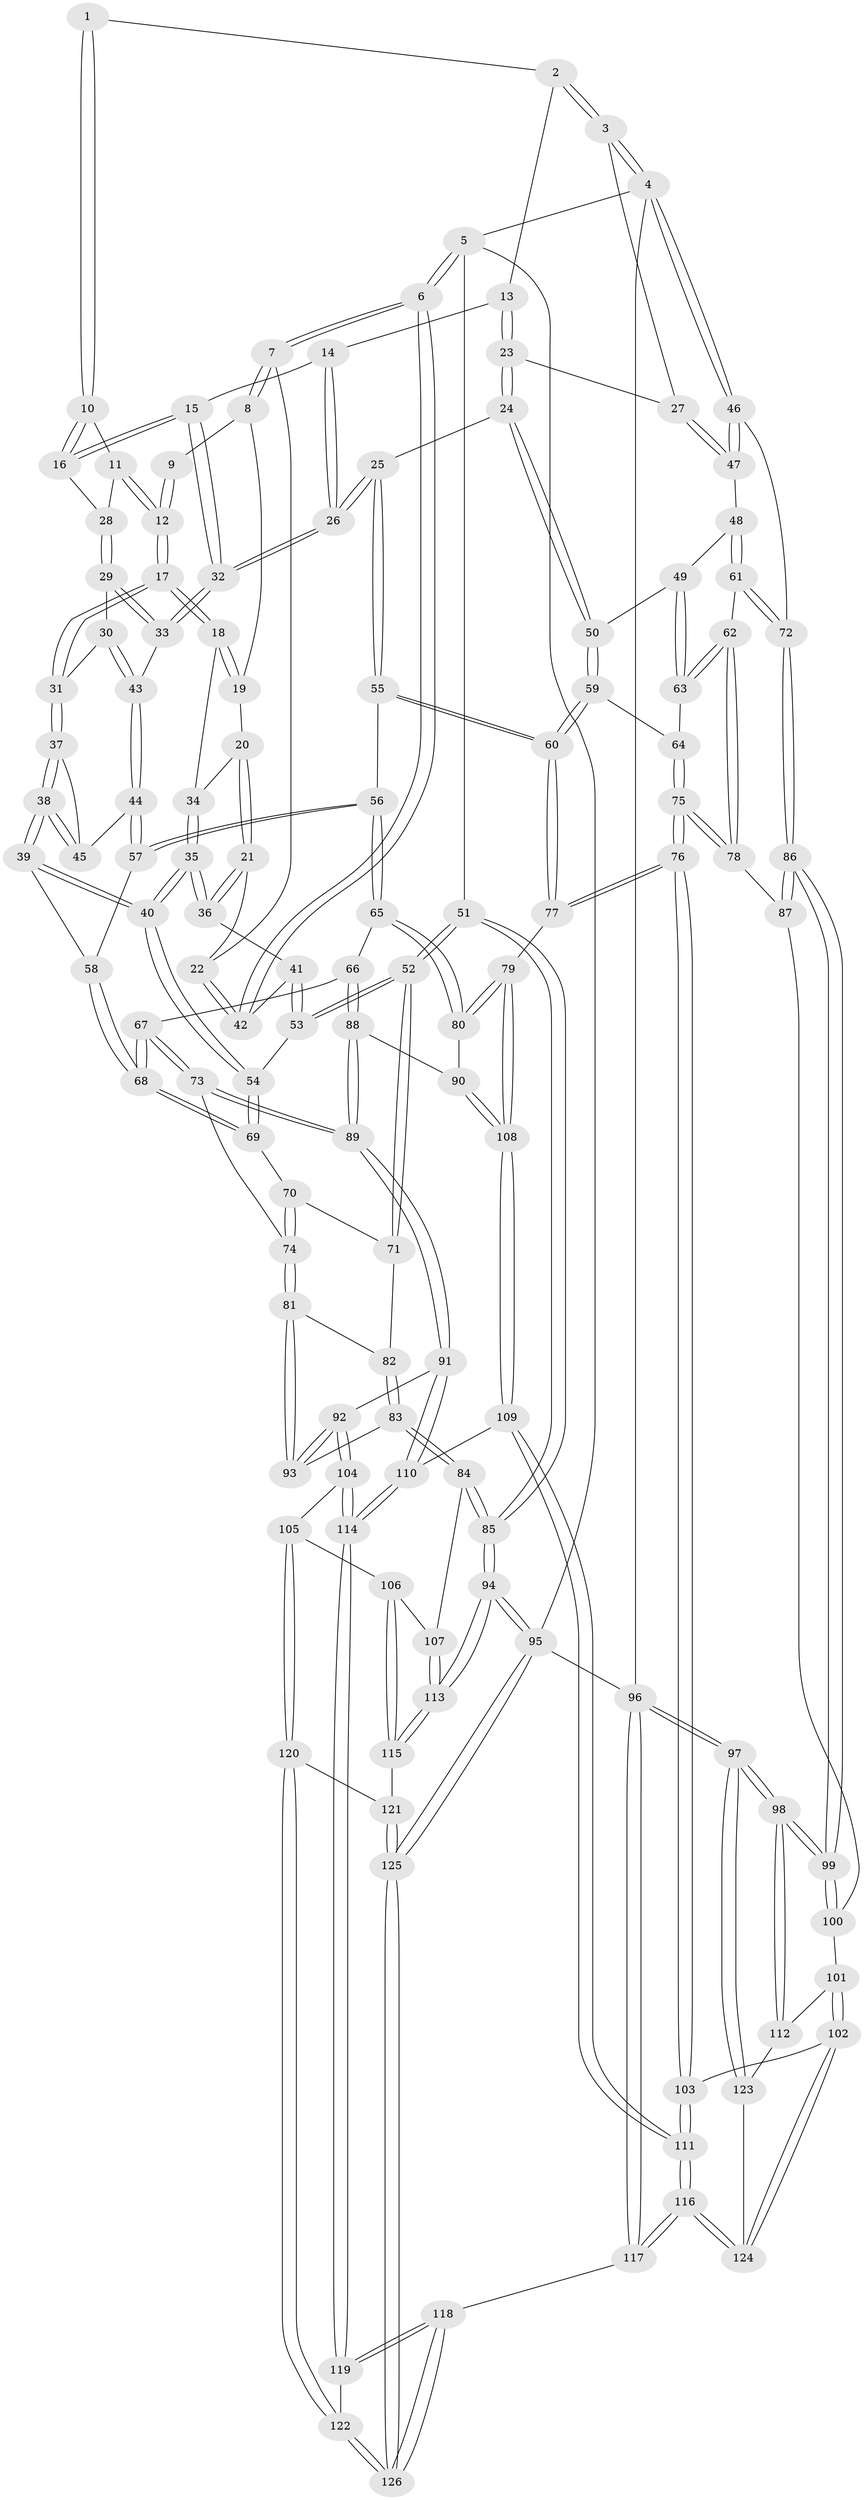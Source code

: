 // Generated by graph-tools (version 1.1) at 2025/27/03/15/25 16:27:56]
// undirected, 126 vertices, 312 edges
graph export_dot {
graph [start="1"]
  node [color=gray90,style=filled];
  1 [pos="+0.5415201808968013+0"];
  2 [pos="+0.909269943162895+0"];
  3 [pos="+1+0"];
  4 [pos="+1+0"];
  5 [pos="+0+0"];
  6 [pos="+0+0"];
  7 [pos="+0+0"];
  8 [pos="+0.24485721945656772+0"];
  9 [pos="+0.44067015959409156+0"];
  10 [pos="+0.5705319629129123+0"];
  11 [pos="+0.434567514520883+0.10773999657785137"];
  12 [pos="+0.427771929697166+0.10946385201393448"];
  13 [pos="+0.819283700706067+0.021086889963894996"];
  14 [pos="+0.766128338692836+0.05179175946645045"];
  15 [pos="+0.6231646686590628+0.10082838132459931"];
  16 [pos="+0.6066348296233437+0.08231447451422755"];
  17 [pos="+0.3915386732591708+0.13758143652904953"];
  18 [pos="+0.3540575146369283+0.1251167666385322"];
  19 [pos="+0.2969414625614511+0.017365035449746307"];
  20 [pos="+0.20889236017981339+0.15014678987717175"];
  21 [pos="+0.19022769496617503+0.1616875717281908"];
  22 [pos="+0.14298836503395845+0.13995850668520413"];
  23 [pos="+0.8692237240597896+0.16045933988699573"];
  24 [pos="+0.7234500070610337+0.28435623688174516"];
  25 [pos="+0.7217928746342293+0.28382552542688955"];
  26 [pos="+0.7187545167207079+0.28171225344966605"];
  27 [pos="+0.886896504431849+0.16394139573038638"];
  28 [pos="+0.5190578284429093+0.1259177480916113"];
  29 [pos="+0.49557836719322723+0.17638626358076231"];
  30 [pos="+0.4332411025097341+0.18845882175094866"];
  31 [pos="+0.41687803774660914+0.18470995197284276"];
  32 [pos="+0.6585303967459548+0.24712726121182232"];
  33 [pos="+0.5911532722802082+0.265883705057372"];
  34 [pos="+0.326281086302143+0.15200719648466968"];
  35 [pos="+0.25974040866944437+0.30220296327788776"];
  36 [pos="+0.23789759557591475+0.2780557698222065"];
  37 [pos="+0.4063172726840313+0.21990161460565408"];
  38 [pos="+0.3048074412744189+0.3357520772752315"];
  39 [pos="+0.29953123076137506+0.3391466397157346"];
  40 [pos="+0.2745687299176861+0.34315396640163837"];
  41 [pos="+0.08779319337829464+0.2474670171233027"];
  42 [pos="+0.08984188078256324+0.2381652434252043"];
  43 [pos="+0.5399846951230948+0.2952474077754112"];
  44 [pos="+0.5223774550833434+0.3127356467528054"];
  45 [pos="+0.46743295442595584+0.30043165105648745"];
  46 [pos="+1+0.23449232891521407"];
  47 [pos="+1+0.23154945114981496"];
  48 [pos="+0.8897992017862029+0.32437230443270165"];
  49 [pos="+0.7625936776784029+0.32201827222851553"];
  50 [pos="+0.7402464523353508+0.30634926738867724"];
  51 [pos="+0+0.39466590084051345"];
  52 [pos="+0+0.3942423146655079"];
  53 [pos="+0+0.33936783942218113"];
  54 [pos="+0.2618937231377178+0.36481163045637816"];
  55 [pos="+0.5830856714005984+0.4665175329090237"];
  56 [pos="+0.5643587588000533+0.4689593568139422"];
  57 [pos="+0.50951708627563+0.368410164501427"];
  58 [pos="+0.4315575512421344+0.4029931230100414"];
  59 [pos="+0.7023407893467565+0.4837743393335573"];
  60 [pos="+0.6522441564109678+0.5008285787436964"];
  61 [pos="+0.9297165925253038+0.47457326886911255"];
  62 [pos="+0.8817838906901181+0.4920672759953738"];
  63 [pos="+0.844300800663604+0.4595090530695498"];
  64 [pos="+0.7226145075939915+0.4967219120034374"];
  65 [pos="+0.5079149184066117+0.5387566394516434"];
  66 [pos="+0.4903760792892165+0.5380753617200379"];
  67 [pos="+0.4379480215214659+0.5134435559359901"];
  68 [pos="+0.4319478691514169+0.4947846107541652"];
  69 [pos="+0.2595177329923951+0.3855986167021807"];
  70 [pos="+0.2573717102126401+0.39345419994476033"];
  71 [pos="+0.07539151707038533+0.4938147610199373"];
  72 [pos="+1+0.4294486088424717"];
  73 [pos="+0.31974522532508776+0.5580346711301803"];
  74 [pos="+0.2724595930840254+0.5334039336570048"];
  75 [pos="+0.7756679186628078+0.6165478337193739"];
  76 [pos="+0.7063515118964323+0.6900622383003597"];
  77 [pos="+0.6644690929907279+0.6734474189441655"];
  78 [pos="+0.8508226087113945+0.5812339679254483"];
  79 [pos="+0.6036354248200898+0.6711485056033218"];
  80 [pos="+0.5120129587091413+0.5455569282956543"];
  81 [pos="+0.23258793616812662+0.5634850392932336"];
  82 [pos="+0.08486608823769085+0.5073659269667702"];
  83 [pos="+0.10609982392968259+0.6623431602017945"];
  84 [pos="+0.06827347783212548+0.7168000301115502"];
  85 [pos="+0+0.6575846343869474"];
  86 [pos="+1+0.5923815815688049"];
  87 [pos="+0.9104216428060151+0.6360440968005112"];
  88 [pos="+0.38364415813756264+0.6879202636925829"];
  89 [pos="+0.3728022634909093+0.690050967596133"];
  90 [pos="+0.45257787731399307+0.7015105015160038"];
  91 [pos="+0.35397231288059294+0.7138525319737715"];
  92 [pos="+0.2921897995512832+0.749501275824976"];
  93 [pos="+0.20651121802928865+0.6146020327527378"];
  94 [pos="+0+1"];
  95 [pos="+0+1"];
  96 [pos="+1+1"];
  97 [pos="+1+1"];
  98 [pos="+1+1"];
  99 [pos="+1+0.7172227564129782"];
  100 [pos="+0.9155436124141205+0.7430534166914011"];
  101 [pos="+0.8991740751772777+0.7619835601008219"];
  102 [pos="+0.7602543514653968+0.7847860528865448"];
  103 [pos="+0.7110601261735618+0.7012579004485405"];
  104 [pos="+0.27180982831041445+0.7790048526785104"];
  105 [pos="+0.23627694736538343+0.7967922621970551"];
  106 [pos="+0.0907707742479309+0.744877554674171"];
  107 [pos="+0.07518440615259792+0.7265997859246252"];
  108 [pos="+0.5296644577649566+0.7269818388777609"];
  109 [pos="+0.5161988187898402+0.8187825336365014"];
  110 [pos="+0.4406317609114753+0.8342349154186367"];
  111 [pos="+0.5555311289839351+0.8719855101118593"];
  112 [pos="+0.9453244261558854+0.851209499028849"];
  113 [pos="+0+0.9373884770054597"];
  114 [pos="+0.382854254256705+0.9000493363586267"];
  115 [pos="+0.07803415116650754+0.8792385658187812"];
  116 [pos="+0.6649511380869646+1"];
  117 [pos="+0.6557610022788902+1"];
  118 [pos="+0.4714471650917034+1"];
  119 [pos="+0.3815858626396319+0.969373696717891"];
  120 [pos="+0.21386934704376803+0.900597882455441"];
  121 [pos="+0.1311031143557097+0.9221865914703417"];
  122 [pos="+0.22394748110517096+0.9153610505473384"];
  123 [pos="+0.8514595911968973+0.9323766246078736"];
  124 [pos="+0.7391475467125672+0.9744085422584893"];
  125 [pos="+0+1"];
  126 [pos="+0.19907452194073327+1"];
  1 -- 2;
  1 -- 10;
  1 -- 10;
  2 -- 3;
  2 -- 3;
  2 -- 13;
  3 -- 4;
  3 -- 4;
  3 -- 27;
  4 -- 5;
  4 -- 46;
  4 -- 46;
  4 -- 96;
  5 -- 6;
  5 -- 6;
  5 -- 51;
  5 -- 95;
  6 -- 7;
  6 -- 7;
  6 -- 42;
  6 -- 42;
  7 -- 8;
  7 -- 8;
  7 -- 22;
  8 -- 9;
  8 -- 19;
  9 -- 12;
  9 -- 12;
  10 -- 11;
  10 -- 16;
  10 -- 16;
  11 -- 12;
  11 -- 12;
  11 -- 28;
  12 -- 17;
  12 -- 17;
  13 -- 14;
  13 -- 23;
  13 -- 23;
  14 -- 15;
  14 -- 26;
  14 -- 26;
  15 -- 16;
  15 -- 16;
  15 -- 32;
  15 -- 32;
  16 -- 28;
  17 -- 18;
  17 -- 18;
  17 -- 31;
  17 -- 31;
  18 -- 19;
  18 -- 19;
  18 -- 34;
  19 -- 20;
  20 -- 21;
  20 -- 21;
  20 -- 34;
  21 -- 22;
  21 -- 36;
  21 -- 36;
  22 -- 42;
  22 -- 42;
  23 -- 24;
  23 -- 24;
  23 -- 27;
  24 -- 25;
  24 -- 50;
  24 -- 50;
  25 -- 26;
  25 -- 26;
  25 -- 55;
  25 -- 55;
  26 -- 32;
  26 -- 32;
  27 -- 47;
  27 -- 47;
  28 -- 29;
  28 -- 29;
  29 -- 30;
  29 -- 33;
  29 -- 33;
  30 -- 31;
  30 -- 43;
  30 -- 43;
  31 -- 37;
  31 -- 37;
  32 -- 33;
  32 -- 33;
  33 -- 43;
  34 -- 35;
  34 -- 35;
  35 -- 36;
  35 -- 36;
  35 -- 40;
  35 -- 40;
  36 -- 41;
  37 -- 38;
  37 -- 38;
  37 -- 45;
  38 -- 39;
  38 -- 39;
  38 -- 45;
  38 -- 45;
  39 -- 40;
  39 -- 40;
  39 -- 58;
  40 -- 54;
  40 -- 54;
  41 -- 42;
  41 -- 53;
  41 -- 53;
  43 -- 44;
  43 -- 44;
  44 -- 45;
  44 -- 57;
  44 -- 57;
  46 -- 47;
  46 -- 47;
  46 -- 72;
  47 -- 48;
  48 -- 49;
  48 -- 61;
  48 -- 61;
  49 -- 50;
  49 -- 63;
  49 -- 63;
  50 -- 59;
  50 -- 59;
  51 -- 52;
  51 -- 52;
  51 -- 85;
  51 -- 85;
  52 -- 53;
  52 -- 53;
  52 -- 71;
  52 -- 71;
  53 -- 54;
  54 -- 69;
  54 -- 69;
  55 -- 56;
  55 -- 60;
  55 -- 60;
  56 -- 57;
  56 -- 57;
  56 -- 65;
  56 -- 65;
  57 -- 58;
  58 -- 68;
  58 -- 68;
  59 -- 60;
  59 -- 60;
  59 -- 64;
  60 -- 77;
  60 -- 77;
  61 -- 62;
  61 -- 72;
  61 -- 72;
  62 -- 63;
  62 -- 63;
  62 -- 78;
  62 -- 78;
  63 -- 64;
  64 -- 75;
  64 -- 75;
  65 -- 66;
  65 -- 80;
  65 -- 80;
  66 -- 67;
  66 -- 88;
  66 -- 88;
  67 -- 68;
  67 -- 68;
  67 -- 73;
  67 -- 73;
  68 -- 69;
  68 -- 69;
  69 -- 70;
  70 -- 71;
  70 -- 74;
  70 -- 74;
  71 -- 82;
  72 -- 86;
  72 -- 86;
  73 -- 74;
  73 -- 89;
  73 -- 89;
  74 -- 81;
  74 -- 81;
  75 -- 76;
  75 -- 76;
  75 -- 78;
  75 -- 78;
  76 -- 77;
  76 -- 77;
  76 -- 103;
  76 -- 103;
  77 -- 79;
  78 -- 87;
  79 -- 80;
  79 -- 80;
  79 -- 108;
  79 -- 108;
  80 -- 90;
  81 -- 82;
  81 -- 93;
  81 -- 93;
  82 -- 83;
  82 -- 83;
  83 -- 84;
  83 -- 84;
  83 -- 93;
  84 -- 85;
  84 -- 85;
  84 -- 107;
  85 -- 94;
  85 -- 94;
  86 -- 87;
  86 -- 87;
  86 -- 99;
  86 -- 99;
  87 -- 100;
  88 -- 89;
  88 -- 89;
  88 -- 90;
  89 -- 91;
  89 -- 91;
  90 -- 108;
  90 -- 108;
  91 -- 92;
  91 -- 110;
  91 -- 110;
  92 -- 93;
  92 -- 93;
  92 -- 104;
  92 -- 104;
  94 -- 95;
  94 -- 95;
  94 -- 113;
  94 -- 113;
  95 -- 125;
  95 -- 125;
  95 -- 96;
  96 -- 97;
  96 -- 97;
  96 -- 117;
  96 -- 117;
  97 -- 98;
  97 -- 98;
  97 -- 123;
  97 -- 123;
  98 -- 99;
  98 -- 99;
  98 -- 112;
  98 -- 112;
  99 -- 100;
  99 -- 100;
  100 -- 101;
  101 -- 102;
  101 -- 102;
  101 -- 112;
  102 -- 103;
  102 -- 124;
  102 -- 124;
  103 -- 111;
  103 -- 111;
  104 -- 105;
  104 -- 114;
  104 -- 114;
  105 -- 106;
  105 -- 120;
  105 -- 120;
  106 -- 107;
  106 -- 115;
  106 -- 115;
  107 -- 113;
  107 -- 113;
  108 -- 109;
  108 -- 109;
  109 -- 110;
  109 -- 111;
  109 -- 111;
  110 -- 114;
  110 -- 114;
  111 -- 116;
  111 -- 116;
  112 -- 123;
  113 -- 115;
  113 -- 115;
  114 -- 119;
  114 -- 119;
  115 -- 121;
  116 -- 117;
  116 -- 117;
  116 -- 124;
  116 -- 124;
  117 -- 118;
  118 -- 119;
  118 -- 119;
  118 -- 126;
  118 -- 126;
  119 -- 122;
  120 -- 121;
  120 -- 122;
  120 -- 122;
  121 -- 125;
  121 -- 125;
  122 -- 126;
  122 -- 126;
  123 -- 124;
  125 -- 126;
  125 -- 126;
}
